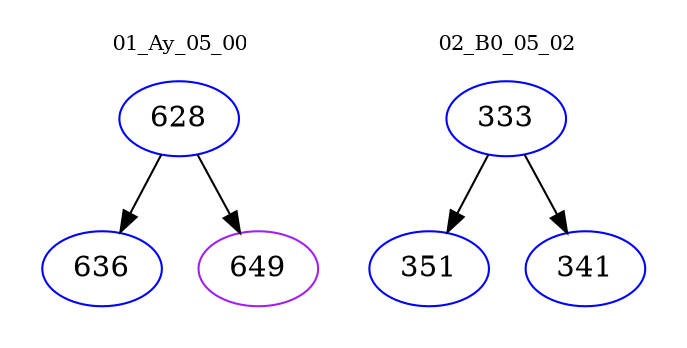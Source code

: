 digraph{
subgraph cluster_0 {
color = white
label = "01_Ay_05_00";
fontsize=10;
T0_628 [label="628", color="blue"]
T0_628 -> T0_636 [color="black"]
T0_636 [label="636", color="blue"]
T0_628 -> T0_649 [color="black"]
T0_649 [label="649", color="purple"]
}
subgraph cluster_1 {
color = white
label = "02_B0_05_02";
fontsize=10;
T1_333 [label="333", color="blue"]
T1_333 -> T1_351 [color="black"]
T1_351 [label="351", color="blue"]
T1_333 -> T1_341 [color="black"]
T1_341 [label="341", color="blue"]
}
}
